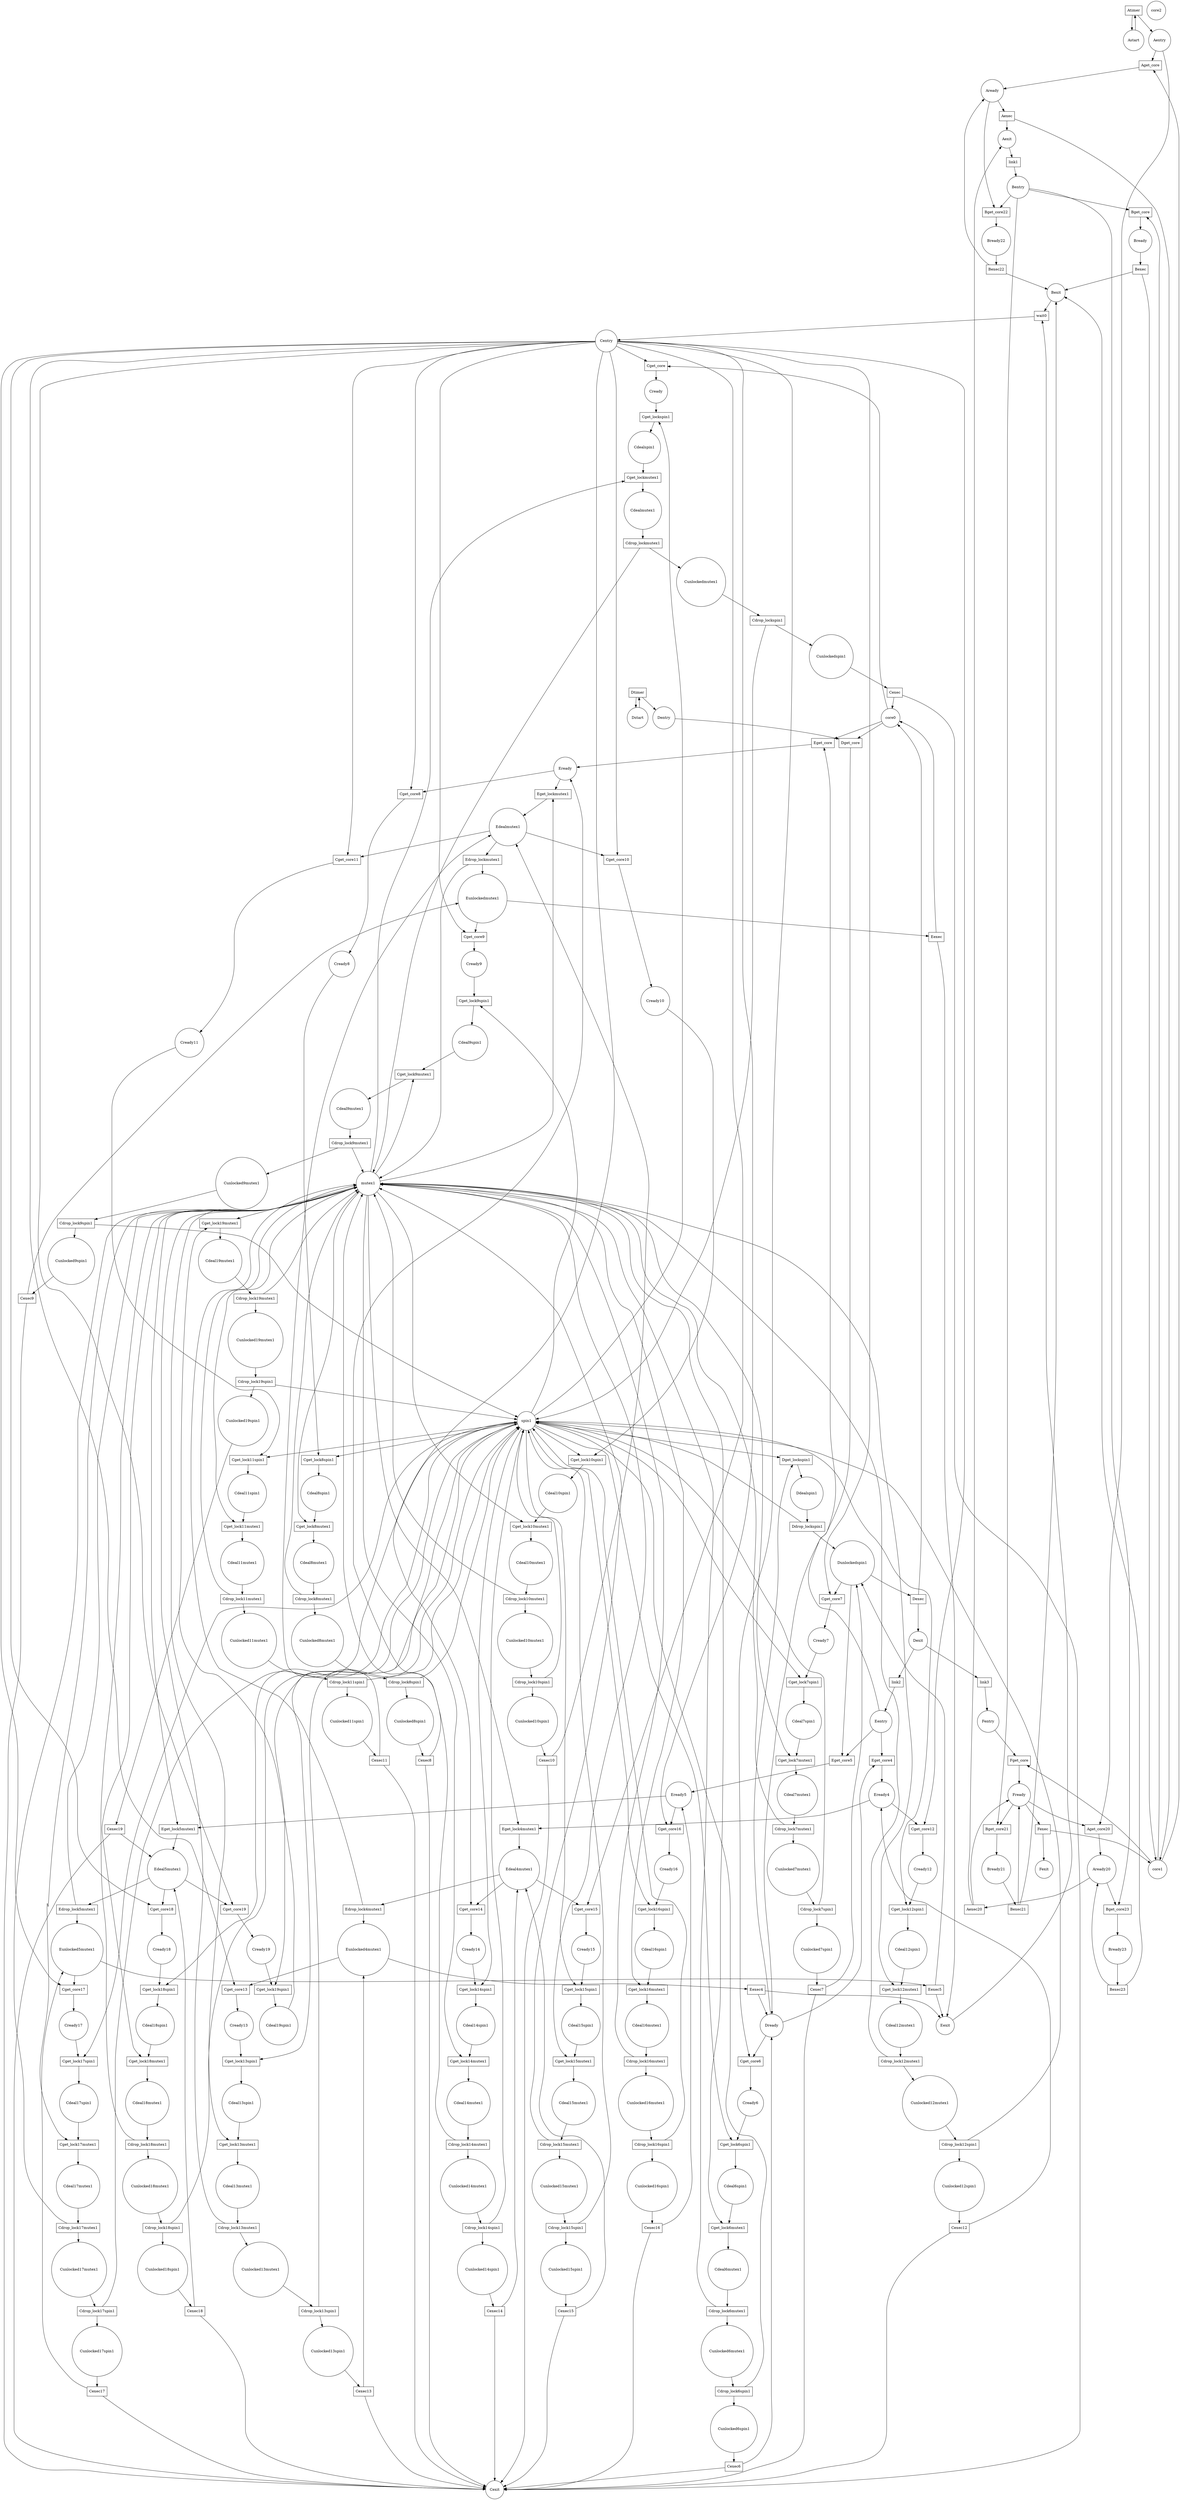 digraph G {
name="";
Aentry [label=Aentry, shape=circle];
Aget_core [label=Aget_core, shape=box];
Aready [label=Aready, shape=circle];
Aexec [label=Aexec, shape=box];
Aexit [label=Aexit, shape=circle];
Bentry [label=Bentry, shape=circle];
Bget_core [label=Bget_core, shape=box];
Bready [label=Bready, shape=circle];
Bexec [label=Bexec, shape=box];
Bexit [label=Bexit, shape=circle];
Centry [label=Centry, shape=circle];
Cget_core [label=Cget_core, shape=box];
Cready [label=Cready, shape=circle];
Cexec [label=Cexec, shape=box];
Cexit [label=Cexit, shape=circle];
Cget_lockspin1 [label=Cget_lockspin1, shape=box];
Cdealspin1 [label=Cdealspin1, shape=circle];
Cget_lockmutex1 [label=Cget_lockmutex1, shape=box];
Cdealmutex1 [label=Cdealmutex1, shape=circle];
Cdrop_lockmutex1 [label=Cdrop_lockmutex1, shape=box];
Cunlockedmutex1 [label=Cunlockedmutex1, shape=circle];
Cdrop_lockspin1 [label=Cdrop_lockspin1, shape=box];
Cunlockedspin1 [label=Cunlockedspin1, shape=circle];
Dentry [label=Dentry, shape=circle];
Dget_core [label=Dget_core, shape=box];
Dready [label=Dready, shape=circle];
Dexec [label=Dexec, shape=box];
Dexit [label=Dexit, shape=circle];
Dget_lockspin1 [label=Dget_lockspin1, shape=box];
Ddealspin1 [label=Ddealspin1, shape=circle];
Ddrop_lockspin1 [label=Ddrop_lockspin1, shape=box];
Dunlockedspin1 [label=Dunlockedspin1, shape=circle];
Eentry [label=Eentry, shape=circle];
Eget_core [label=Eget_core, shape=box];
Eready [label=Eready, shape=circle];
Eexec [label=Eexec, shape=box];
Eexit [label=Eexit, shape=circle];
Eget_lockmutex1 [label=Eget_lockmutex1, shape=box];
Edealmutex1 [label=Edealmutex1, shape=circle];
Edrop_lockmutex1 [label=Edrop_lockmutex1, shape=box];
Eunlockedmutex1 [label=Eunlockedmutex1, shape=circle];
Fentry [label=Fentry, shape=circle];
Fget_core [label=Fget_core, shape=box];
Fready [label=Fready, shape=circle];
Fexec [label=Fexec, shape=box];
Fexit [label=Fexit, shape=circle];
wait0 [label=wait0, shape=box];
Astart [label=Astart, shape=circle];
Atimer [label=Atimer, shape=box];
link1 [label=link1, shape=box];
Dstart [label=Dstart, shape=circle];
Dtimer [label=Dtimer, shape=box];
link2 [label=link2, shape=box];
link3 [label=link3, shape=box];
core0 [label=core0, shape=circle];
core1 [label=core1, shape=circle];
core2 [label=core2, shape=circle];
mutex1 [label=mutex1, shape=circle];
spin1 [label=spin1, shape=circle];
Eget_core4 [label=Eget_core4, shape=box];
Eready4 [label=Eready4, shape=circle];
Eexec4 [label=Eexec4, shape=box];
Eget_lock4mutex1 [label=Eget_lock4mutex1, shape=box];
Edeal4mutex1 [label=Edeal4mutex1, shape=circle];
Edrop_lock4mutex1 [label=Edrop_lock4mutex1, shape=box];
Eunlocked4mutex1 [label=Eunlocked4mutex1, shape=circle];
Eget_core5 [label=Eget_core5, shape=box];
Eready5 [label=Eready5, shape=circle];
Eexec5 [label=Eexec5, shape=box];
Eget_lock5mutex1 [label=Eget_lock5mutex1, shape=box];
Edeal5mutex1 [label=Edeal5mutex1, shape=circle];
Edrop_lock5mutex1 [label=Edrop_lock5mutex1, shape=box];
Eunlocked5mutex1 [label=Eunlocked5mutex1, shape=circle];
Cget_core6 [label=Cget_core6, shape=box];
Cready6 [label=Cready6, shape=circle];
Cexec6 [label=Cexec6, shape=box];
Cget_lock6spin1 [label=Cget_lock6spin1, shape=box];
Cdeal6spin1 [label=Cdeal6spin1, shape=circle];
Cget_lock6mutex1 [label=Cget_lock6mutex1, shape=box];
Cdeal6mutex1 [label=Cdeal6mutex1, shape=circle];
Cdrop_lock6mutex1 [label=Cdrop_lock6mutex1, shape=box];
Cunlocked6mutex1 [label=Cunlocked6mutex1, shape=circle];
Cdrop_lock6spin1 [label=Cdrop_lock6spin1, shape=box];
Cunlocked6spin1 [label=Cunlocked6spin1, shape=circle];
Cget_core7 [label=Cget_core7, shape=box];
Cready7 [label=Cready7, shape=circle];
Cexec7 [label=Cexec7, shape=box];
Cget_lock7spin1 [label=Cget_lock7spin1, shape=box];
Cdeal7spin1 [label=Cdeal7spin1, shape=circle];
Cget_lock7mutex1 [label=Cget_lock7mutex1, shape=box];
Cdeal7mutex1 [label=Cdeal7mutex1, shape=circle];
Cdrop_lock7mutex1 [label=Cdrop_lock7mutex1, shape=box];
Cunlocked7mutex1 [label=Cunlocked7mutex1, shape=circle];
Cdrop_lock7spin1 [label=Cdrop_lock7spin1, shape=box];
Cunlocked7spin1 [label=Cunlocked7spin1, shape=circle];
Cget_core8 [label=Cget_core8, shape=box];
Cready8 [label=Cready8, shape=circle];
Cexec8 [label=Cexec8, shape=box];
Cget_lock8spin1 [label=Cget_lock8spin1, shape=box];
Cdeal8spin1 [label=Cdeal8spin1, shape=circle];
Cget_lock8mutex1 [label=Cget_lock8mutex1, shape=box];
Cdeal8mutex1 [label=Cdeal8mutex1, shape=circle];
Cdrop_lock8mutex1 [label=Cdrop_lock8mutex1, shape=box];
Cunlocked8mutex1 [label=Cunlocked8mutex1, shape=circle];
Cdrop_lock8spin1 [label=Cdrop_lock8spin1, shape=box];
Cunlocked8spin1 [label=Cunlocked8spin1, shape=circle];
Cget_core9 [label=Cget_core9, shape=box];
Cready9 [label=Cready9, shape=circle];
Cexec9 [label=Cexec9, shape=box];
Cget_lock9spin1 [label=Cget_lock9spin1, shape=box];
Cdeal9spin1 [label=Cdeal9spin1, shape=circle];
Cget_lock9mutex1 [label=Cget_lock9mutex1, shape=box];
Cdeal9mutex1 [label=Cdeal9mutex1, shape=circle];
Cdrop_lock9mutex1 [label=Cdrop_lock9mutex1, shape=box];
Cunlocked9mutex1 [label=Cunlocked9mutex1, shape=circle];
Cdrop_lock9spin1 [label=Cdrop_lock9spin1, shape=box];
Cunlocked9spin1 [label=Cunlocked9spin1, shape=circle];
Cget_core10 [label=Cget_core10, shape=box];
Cready10 [label=Cready10, shape=circle];
Cexec10 [label=Cexec10, shape=box];
Cget_lock10spin1 [label=Cget_lock10spin1, shape=box];
Cdeal10spin1 [label=Cdeal10spin1, shape=circle];
Cget_lock10mutex1 [label=Cget_lock10mutex1, shape=box];
Cdeal10mutex1 [label=Cdeal10mutex1, shape=circle];
Cdrop_lock10mutex1 [label=Cdrop_lock10mutex1, shape=box];
Cunlocked10mutex1 [label=Cunlocked10mutex1, shape=circle];
Cdrop_lock10spin1 [label=Cdrop_lock10spin1, shape=box];
Cunlocked10spin1 [label=Cunlocked10spin1, shape=circle];
Cget_core11 [label=Cget_core11, shape=box];
Cready11 [label=Cready11, shape=circle];
Cexec11 [label=Cexec11, shape=box];
Cget_lock11spin1 [label=Cget_lock11spin1, shape=box];
Cdeal11spin1 [label=Cdeal11spin1, shape=circle];
Cget_lock11mutex1 [label=Cget_lock11mutex1, shape=box];
Cdeal11mutex1 [label=Cdeal11mutex1, shape=circle];
Cdrop_lock11mutex1 [label=Cdrop_lock11mutex1, shape=box];
Cunlocked11mutex1 [label=Cunlocked11mutex1, shape=circle];
Cdrop_lock11spin1 [label=Cdrop_lock11spin1, shape=box];
Cunlocked11spin1 [label=Cunlocked11spin1, shape=circle];
Cget_core12 [label=Cget_core12, shape=box];
Cready12 [label=Cready12, shape=circle];
Cexec12 [label=Cexec12, shape=box];
Cget_lock12spin1 [label=Cget_lock12spin1, shape=box];
Cdeal12spin1 [label=Cdeal12spin1, shape=circle];
Cget_lock12mutex1 [label=Cget_lock12mutex1, shape=box];
Cdeal12mutex1 [label=Cdeal12mutex1, shape=circle];
Cdrop_lock12mutex1 [label=Cdrop_lock12mutex1, shape=box];
Cunlocked12mutex1 [label=Cunlocked12mutex1, shape=circle];
Cdrop_lock12spin1 [label=Cdrop_lock12spin1, shape=box];
Cunlocked12spin1 [label=Cunlocked12spin1, shape=circle];
Cget_core13 [label=Cget_core13, shape=box];
Cready13 [label=Cready13, shape=circle];
Cexec13 [label=Cexec13, shape=box];
Cget_lock13spin1 [label=Cget_lock13spin1, shape=box];
Cdeal13spin1 [label=Cdeal13spin1, shape=circle];
Cget_lock13mutex1 [label=Cget_lock13mutex1, shape=box];
Cdeal13mutex1 [label=Cdeal13mutex1, shape=circle];
Cdrop_lock13mutex1 [label=Cdrop_lock13mutex1, shape=box];
Cunlocked13mutex1 [label=Cunlocked13mutex1, shape=circle];
Cdrop_lock13spin1 [label=Cdrop_lock13spin1, shape=box];
Cunlocked13spin1 [label=Cunlocked13spin1, shape=circle];
Cget_core14 [label=Cget_core14, shape=box];
Cready14 [label=Cready14, shape=circle];
Cexec14 [label=Cexec14, shape=box];
Cget_lock14spin1 [label=Cget_lock14spin1, shape=box];
Cdeal14spin1 [label=Cdeal14spin1, shape=circle];
Cget_lock14mutex1 [label=Cget_lock14mutex1, shape=box];
Cdeal14mutex1 [label=Cdeal14mutex1, shape=circle];
Cdrop_lock14mutex1 [label=Cdrop_lock14mutex1, shape=box];
Cunlocked14mutex1 [label=Cunlocked14mutex1, shape=circle];
Cdrop_lock14spin1 [label=Cdrop_lock14spin1, shape=box];
Cunlocked14spin1 [label=Cunlocked14spin1, shape=circle];
Cget_core15 [label=Cget_core15, shape=box];
Cready15 [label=Cready15, shape=circle];
Cexec15 [label=Cexec15, shape=box];
Cget_lock15spin1 [label=Cget_lock15spin1, shape=box];
Cdeal15spin1 [label=Cdeal15spin1, shape=circle];
Cget_lock15mutex1 [label=Cget_lock15mutex1, shape=box];
Cdeal15mutex1 [label=Cdeal15mutex1, shape=circle];
Cdrop_lock15mutex1 [label=Cdrop_lock15mutex1, shape=box];
Cunlocked15mutex1 [label=Cunlocked15mutex1, shape=circle];
Cdrop_lock15spin1 [label=Cdrop_lock15spin1, shape=box];
Cunlocked15spin1 [label=Cunlocked15spin1, shape=circle];
Cget_core16 [label=Cget_core16, shape=box];
Cready16 [label=Cready16, shape=circle];
Cexec16 [label=Cexec16, shape=box];
Cget_lock16spin1 [label=Cget_lock16spin1, shape=box];
Cdeal16spin1 [label=Cdeal16spin1, shape=circle];
Cget_lock16mutex1 [label=Cget_lock16mutex1, shape=box];
Cdeal16mutex1 [label=Cdeal16mutex1, shape=circle];
Cdrop_lock16mutex1 [label=Cdrop_lock16mutex1, shape=box];
Cunlocked16mutex1 [label=Cunlocked16mutex1, shape=circle];
Cdrop_lock16spin1 [label=Cdrop_lock16spin1, shape=box];
Cunlocked16spin1 [label=Cunlocked16spin1, shape=circle];
Cget_core17 [label=Cget_core17, shape=box];
Cready17 [label=Cready17, shape=circle];
Cexec17 [label=Cexec17, shape=box];
Cget_lock17spin1 [label=Cget_lock17spin1, shape=box];
Cdeal17spin1 [label=Cdeal17spin1, shape=circle];
Cget_lock17mutex1 [label=Cget_lock17mutex1, shape=box];
Cdeal17mutex1 [label=Cdeal17mutex1, shape=circle];
Cdrop_lock17mutex1 [label=Cdrop_lock17mutex1, shape=box];
Cunlocked17mutex1 [label=Cunlocked17mutex1, shape=circle];
Cdrop_lock17spin1 [label=Cdrop_lock17spin1, shape=box];
Cunlocked17spin1 [label=Cunlocked17spin1, shape=circle];
Cget_core18 [label=Cget_core18, shape=box];
Cready18 [label=Cready18, shape=circle];
Cexec18 [label=Cexec18, shape=box];
Cget_lock18spin1 [label=Cget_lock18spin1, shape=box];
Cdeal18spin1 [label=Cdeal18spin1, shape=circle];
Cget_lock18mutex1 [label=Cget_lock18mutex1, shape=box];
Cdeal18mutex1 [label=Cdeal18mutex1, shape=circle];
Cdrop_lock18mutex1 [label=Cdrop_lock18mutex1, shape=box];
Cunlocked18mutex1 [label=Cunlocked18mutex1, shape=circle];
Cdrop_lock18spin1 [label=Cdrop_lock18spin1, shape=box];
Cunlocked18spin1 [label=Cunlocked18spin1, shape=circle];
Cget_core19 [label=Cget_core19, shape=box];
Cready19 [label=Cready19, shape=circle];
Cexec19 [label=Cexec19, shape=box];
Cget_lock19spin1 [label=Cget_lock19spin1, shape=box];
Cdeal19spin1 [label=Cdeal19spin1, shape=circle];
Cget_lock19mutex1 [label=Cget_lock19mutex1, shape=box];
Cdeal19mutex1 [label=Cdeal19mutex1, shape=circle];
Cdrop_lock19mutex1 [label=Cdrop_lock19mutex1, shape=box];
Cunlocked19mutex1 [label=Cunlocked19mutex1, shape=circle];
Cdrop_lock19spin1 [label=Cdrop_lock19spin1, shape=box];
Cunlocked19spin1 [label=Cunlocked19spin1, shape=circle];
Aget_core20 [label=Aget_core20, shape=box];
Aready20 [label=Aready20, shape=circle];
Aexec20 [label=Aexec20, shape=box];
Bget_core21 [label=Bget_core21, shape=box];
Bready21 [label=Bready21, shape=circle];
Bexec21 [label=Bexec21, shape=box];
Bget_core22 [label=Bget_core22, shape=box];
Bready22 [label=Bready22, shape=circle];
Bexec22 [label=Bexec22, shape=box];
Bget_core23 [label=Bget_core23, shape=box];
Bready23 [label=Bready23, shape=circle];
Bexec23 [label=Bexec23, shape=box];
Aentry->Aget_core  [label=""];
Aget_core->Aready  [label=""];
Aexec->Aexit  [label=""];
Aready->Aexec  [label=""];
Bentry->Bget_core  [label=""];
Bget_core->Bready  [label=""];
Bexec->Bexit  [label=""];
Bready->Bexec  [label=""];
Centry->Cget_core  [label=""];
Cget_core->Cready  [label=""];
Cexec->Cexit  [label=""];
Cready->Cget_lockspin1  [label=""];
Cget_lockspin1->Cdealspin1  [label=""];
Cdealspin1->Cget_lockmutex1  [label=""];
Cget_lockmutex1->Cdealmutex1  [label=""];
Cdealmutex1->Cdrop_lockmutex1  [label=""];
Cdrop_lockmutex1->Cunlockedmutex1  [label=""];
Cunlockedmutex1->Cdrop_lockspin1  [label=""];
Cdrop_lockspin1->Cunlockedspin1  [label=""];
Cunlockedspin1->Cexec  [label=""];
Dentry->Dget_core  [label=""];
Dget_core->Dready  [label=""];
Dexec->Dexit  [label=""];
Dready->Dget_lockspin1  [label=""];
Dget_lockspin1->Ddealspin1  [label=""];
Ddealspin1->Ddrop_lockspin1  [label=""];
Ddrop_lockspin1->Dunlockedspin1  [label=""];
Dunlockedspin1->Dexec  [label=""];
Eentry->Eget_core  [label=""];
Eget_core->Eready  [label=""];
Eexec->Eexit  [label=""];
Eready->Eget_lockmutex1  [label=""];
Eget_lockmutex1->Edealmutex1  [label=""];
Edealmutex1->Edrop_lockmutex1  [label=""];
Edrop_lockmutex1->Eunlockedmutex1  [label=""];
Eunlockedmutex1->Eexec  [label=""];
Fentry->Fget_core  [label=""];
Fget_core->Fready  [label=""];
Fexec->Fexit  [label=""];
Fready->Fexec  [label=""];
Astart->Atimer  [label=""];
Atimer->Astart  [label=""];
Atimer->Aentry  [label=""];
Aexit->link1  [label=""];
link1->Bentry  [label=""];
Bexit->wait0  [label=""];
Dstart->Dtimer  [label=""];
Dtimer->Dstart  [label=""];
Dtimer->Dentry  [label=""];
Dexit->link2  [label=""];
link2->Eentry  [label=""];
Dexit->link3  [label=""];
link3->Fentry  [label=""];
Eexit->wait0  [label=""];
wait0->Centry  [label=""];
core1->Aget_core  [label=""];
Aexec->core1  [label=""];
core1->Bget_core  [label=""];
Bexec->core1  [label=""];
core0->Cget_core  [label=""];
Cexec->core0  [label=""];
core0->Dget_core  [label=""];
Dexec->core0  [label=""];
core0->Eget_core  [label=""];
Eexec->core0  [label=""];
core1->Fget_core  [label=""];
Fexec->core1  [label=""];
Eentry->Eget_core4  [label=""];
Dready->Eget_core4  [label=""];
Eget_core4->Eready4  [label=""];
Eexec4->Eexit  [label=""];
Eexec4->Dready  [label=""];
Eready4->Eget_lock4mutex1  [label=""];
Eget_lock4mutex1->Edeal4mutex1  [label=""];
Edeal4mutex1->Edrop_lock4mutex1  [label=""];
Edrop_lock4mutex1->Eunlocked4mutex1  [label=""];
Eunlocked4mutex1->Eexec4  [label=""];
Eentry->Eget_core5  [label=""];
Dunlockedspin1->Eget_core5  [label=""];
Eget_core5->Eready5  [label=""];
Eexec5->Eexit  [label=""];
Eexec5->Dunlockedspin1  [label=""];
Eready5->Eget_lock5mutex1  [label=""];
Eget_lock5mutex1->Edeal5mutex1  [label=""];
Edeal5mutex1->Edrop_lock5mutex1  [label=""];
Edrop_lock5mutex1->Eunlocked5mutex1  [label=""];
Eunlocked5mutex1->Eexec5  [label=""];
Centry->Cget_core6  [label=""];
Dready->Cget_core6  [label=""];
Cget_core6->Cready6  [label=""];
Cexec6->Cexit  [label=""];
Cexec6->Dready  [label=""];
Cready6->Cget_lock6spin1  [label=""];
Cget_lock6spin1->Cdeal6spin1  [label=""];
Cdeal6spin1->Cget_lock6mutex1  [label=""];
Cget_lock6mutex1->Cdeal6mutex1  [label=""];
Cdeal6mutex1->Cdrop_lock6mutex1  [label=""];
Cdrop_lock6mutex1->Cunlocked6mutex1  [label=""];
Cunlocked6mutex1->Cdrop_lock6spin1  [label=""];
Cdrop_lock6spin1->Cunlocked6spin1  [label=""];
Cunlocked6spin1->Cexec6  [label=""];
Centry->Cget_core7  [label=""];
Dunlockedspin1->Cget_core7  [label=""];
Cget_core7->Cready7  [label=""];
Cexec7->Cexit  [label=""];
Cexec7->Dunlockedspin1  [label=""];
Cready7->Cget_lock7spin1  [label=""];
Cget_lock7spin1->Cdeal7spin1  [label=""];
Cdeal7spin1->Cget_lock7mutex1  [label=""];
Cget_lock7mutex1->Cdeal7mutex1  [label=""];
Cdeal7mutex1->Cdrop_lock7mutex1  [label=""];
Cdrop_lock7mutex1->Cunlocked7mutex1  [label=""];
Cunlocked7mutex1->Cdrop_lock7spin1  [label=""];
Cdrop_lock7spin1->Cunlocked7spin1  [label=""];
Cunlocked7spin1->Cexec7  [label=""];
Centry->Cget_core8  [label=""];
Eready->Cget_core8  [label=""];
Cget_core8->Cready8  [label=""];
Cexec8->Cexit  [label=""];
Cexec8->Eready  [label=""];
Cready8->Cget_lock8spin1  [label=""];
Cget_lock8spin1->Cdeal8spin1  [label=""];
Cdeal8spin1->Cget_lock8mutex1  [label=""];
Cget_lock8mutex1->Cdeal8mutex1  [label=""];
Cdeal8mutex1->Cdrop_lock8mutex1  [label=""];
Cdrop_lock8mutex1->Cunlocked8mutex1  [label=""];
Cunlocked8mutex1->Cdrop_lock8spin1  [label=""];
Cdrop_lock8spin1->Cunlocked8spin1  [label=""];
Cunlocked8spin1->Cexec8  [label=""];
Centry->Cget_core9  [label=""];
Eunlockedmutex1->Cget_core9  [label=""];
Cget_core9->Cready9  [label=""];
Cexec9->Cexit  [label=""];
Cexec9->Eunlockedmutex1  [label=""];
Cready9->Cget_lock9spin1  [label=""];
Cget_lock9spin1->Cdeal9spin1  [label=""];
Cdeal9spin1->Cget_lock9mutex1  [label=""];
Cget_lock9mutex1->Cdeal9mutex1  [label=""];
Cdeal9mutex1->Cdrop_lock9mutex1  [label=""];
Cdrop_lock9mutex1->Cunlocked9mutex1  [label=""];
Cunlocked9mutex1->Cdrop_lock9spin1  [label=""];
Cdrop_lock9spin1->Cunlocked9spin1  [label=""];
Cunlocked9spin1->Cexec9  [label=""];
Centry->Cget_core10  [label=""];
Edealmutex1->Cget_core10  [label=""];
Cget_core10->Cready10  [label=""];
Cexec10->Cexit  [label=""];
Cexec10->Edealmutex1  [label=""];
Cready10->Cget_lock10spin1  [label=""];
Cget_lock10spin1->Cdeal10spin1  [label=""];
Cdeal10spin1->Cget_lock10mutex1  [label=""];
Cget_lock10mutex1->Cdeal10mutex1  [label=""];
Cdeal10mutex1->Cdrop_lock10mutex1  [label=""];
Cdrop_lock10mutex1->Cunlocked10mutex1  [label=""];
Cunlocked10mutex1->Cdrop_lock10spin1  [label=""];
Cdrop_lock10spin1->Cunlocked10spin1  [label=""];
Cunlocked10spin1->Cexec10  [label=""];
Centry->Cget_core11  [label=""];
Edealmutex1->Cget_core11  [label=""];
Cget_core11->Cready11  [label=""];
Cexec11->Cexit  [label=""];
Cexec11->Edealmutex1  [label=""];
Cready11->Cget_lock11spin1  [label=""];
Cget_lock11spin1->Cdeal11spin1  [label=""];
Cdeal11spin1->Cget_lock11mutex1  [label=""];
Cget_lock11mutex1->Cdeal11mutex1  [label=""];
Cdeal11mutex1->Cdrop_lock11mutex1  [label=""];
Cdrop_lock11mutex1->Cunlocked11mutex1  [label=""];
Cunlocked11mutex1->Cdrop_lock11spin1  [label=""];
Cdrop_lock11spin1->Cunlocked11spin1  [label=""];
Cunlocked11spin1->Cexec11  [label=""];
Centry->Cget_core12  [label=""];
Eready4->Cget_core12  [label=""];
Cget_core12->Cready12  [label=""];
Cexec12->Cexit  [label=""];
Cexec12->Eready4  [label=""];
Cready12->Cget_lock12spin1  [label=""];
Cget_lock12spin1->Cdeal12spin1  [label=""];
Cdeal12spin1->Cget_lock12mutex1  [label=""];
Cget_lock12mutex1->Cdeal12mutex1  [label=""];
Cdeal12mutex1->Cdrop_lock12mutex1  [label=""];
Cdrop_lock12mutex1->Cunlocked12mutex1  [label=""];
Cunlocked12mutex1->Cdrop_lock12spin1  [label=""];
Cdrop_lock12spin1->Cunlocked12spin1  [label=""];
Cunlocked12spin1->Cexec12  [label=""];
Centry->Cget_core13  [label=""];
Eunlocked4mutex1->Cget_core13  [label=""];
Cget_core13->Cready13  [label=""];
Cexec13->Cexit  [label=""];
Cexec13->Eunlocked4mutex1  [label=""];
Cready13->Cget_lock13spin1  [label=""];
Cget_lock13spin1->Cdeal13spin1  [label=""];
Cdeal13spin1->Cget_lock13mutex1  [label=""];
Cget_lock13mutex1->Cdeal13mutex1  [label=""];
Cdeal13mutex1->Cdrop_lock13mutex1  [label=""];
Cdrop_lock13mutex1->Cunlocked13mutex1  [label=""];
Cunlocked13mutex1->Cdrop_lock13spin1  [label=""];
Cdrop_lock13spin1->Cunlocked13spin1  [label=""];
Cunlocked13spin1->Cexec13  [label=""];
Centry->Cget_core14  [label=""];
Edeal4mutex1->Cget_core14  [label=""];
Cget_core14->Cready14  [label=""];
Cexec14->Cexit  [label=""];
Cexec14->Edeal4mutex1  [label=""];
Cready14->Cget_lock14spin1  [label=""];
Cget_lock14spin1->Cdeal14spin1  [label=""];
Cdeal14spin1->Cget_lock14mutex1  [label=""];
Cget_lock14mutex1->Cdeal14mutex1  [label=""];
Cdeal14mutex1->Cdrop_lock14mutex1  [label=""];
Cdrop_lock14mutex1->Cunlocked14mutex1  [label=""];
Cunlocked14mutex1->Cdrop_lock14spin1  [label=""];
Cdrop_lock14spin1->Cunlocked14spin1  [label=""];
Cunlocked14spin1->Cexec14  [label=""];
Centry->Cget_core15  [label=""];
Edeal4mutex1->Cget_core15  [label=""];
Cget_core15->Cready15  [label=""];
Cexec15->Cexit  [label=""];
Cexec15->Edeal4mutex1  [label=""];
Cready15->Cget_lock15spin1  [label=""];
Cget_lock15spin1->Cdeal15spin1  [label=""];
Cdeal15spin1->Cget_lock15mutex1  [label=""];
Cget_lock15mutex1->Cdeal15mutex1  [label=""];
Cdeal15mutex1->Cdrop_lock15mutex1  [label=""];
Cdrop_lock15mutex1->Cunlocked15mutex1  [label=""];
Cunlocked15mutex1->Cdrop_lock15spin1  [label=""];
Cdrop_lock15spin1->Cunlocked15spin1  [label=""];
Cunlocked15spin1->Cexec15  [label=""];
Centry->Cget_core16  [label=""];
Eready5->Cget_core16  [label=""];
Cget_core16->Cready16  [label=""];
Cexec16->Cexit  [label=""];
Cexec16->Eready5  [label=""];
Cready16->Cget_lock16spin1  [label=""];
Cget_lock16spin1->Cdeal16spin1  [label=""];
Cdeal16spin1->Cget_lock16mutex1  [label=""];
Cget_lock16mutex1->Cdeal16mutex1  [label=""];
Cdeal16mutex1->Cdrop_lock16mutex1  [label=""];
Cdrop_lock16mutex1->Cunlocked16mutex1  [label=""];
Cunlocked16mutex1->Cdrop_lock16spin1  [label=""];
Cdrop_lock16spin1->Cunlocked16spin1  [label=""];
Cunlocked16spin1->Cexec16  [label=""];
Centry->Cget_core17  [label=""];
Eunlocked5mutex1->Cget_core17  [label=""];
Cget_core17->Cready17  [label=""];
Cexec17->Cexit  [label=""];
Cexec17->Eunlocked5mutex1  [label=""];
Cready17->Cget_lock17spin1  [label=""];
Cget_lock17spin1->Cdeal17spin1  [label=""];
Cdeal17spin1->Cget_lock17mutex1  [label=""];
Cget_lock17mutex1->Cdeal17mutex1  [label=""];
Cdeal17mutex1->Cdrop_lock17mutex1  [label=""];
Cdrop_lock17mutex1->Cunlocked17mutex1  [label=""];
Cunlocked17mutex1->Cdrop_lock17spin1  [label=""];
Cdrop_lock17spin1->Cunlocked17spin1  [label=""];
Cunlocked17spin1->Cexec17  [label=""];
Centry->Cget_core18  [label=""];
Edeal5mutex1->Cget_core18  [label=""];
Cget_core18->Cready18  [label=""];
Cexec18->Cexit  [label=""];
Cexec18->Edeal5mutex1  [label=""];
Cready18->Cget_lock18spin1  [label=""];
Cget_lock18spin1->Cdeal18spin1  [label=""];
Cdeal18spin1->Cget_lock18mutex1  [label=""];
Cget_lock18mutex1->Cdeal18mutex1  [label=""];
Cdeal18mutex1->Cdrop_lock18mutex1  [label=""];
Cdrop_lock18mutex1->Cunlocked18mutex1  [label=""];
Cunlocked18mutex1->Cdrop_lock18spin1  [label=""];
Cdrop_lock18spin1->Cunlocked18spin1  [label=""];
Cunlocked18spin1->Cexec18  [label=""];
Centry->Cget_core19  [label=""];
Edeal5mutex1->Cget_core19  [label=""];
Cget_core19->Cready19  [label=""];
Cexec19->Cexit  [label=""];
Cexec19->Edeal5mutex1  [label=""];
Cready19->Cget_lock19spin1  [label=""];
Cget_lock19spin1->Cdeal19spin1  [label=""];
Cdeal19spin1->Cget_lock19mutex1  [label=""];
Cget_lock19mutex1->Cdeal19mutex1  [label=""];
Cdeal19mutex1->Cdrop_lock19mutex1  [label=""];
Cdrop_lock19mutex1->Cunlocked19mutex1  [label=""];
Cunlocked19mutex1->Cdrop_lock19spin1  [label=""];
Cdrop_lock19spin1->Cunlocked19spin1  [label=""];
Cunlocked19spin1->Cexec19  [label=""];
Aentry->Aget_core20  [label=""];
Fready->Aget_core20  [label=""];
Aget_core20->Aready20  [label=""];
Aexec20->Aexit  [label=""];
Aexec20->Fready  [label=""];
Aready20->Aexec20  [label=""];
Bentry->Bget_core21  [label=""];
Fready->Bget_core21  [label=""];
Bget_core21->Bready21  [label=""];
Bexec21->Bexit  [label=""];
Bexec21->Fready  [label=""];
Bready21->Bexec21  [label=""];
Bentry->Bget_core22  [label=""];
Aready->Bget_core22  [label=""];
Bget_core22->Bready22  [label=""];
Bexec22->Bexit  [label=""];
Bexec22->Aready  [label=""];
Bready22->Bexec22  [label=""];
Bentry->Bget_core23  [label=""];
Aready20->Bget_core23  [label=""];
Bget_core23->Bready23  [label=""];
Bexec23->Bexit  [label=""];
Bexec23->Aready20  [label=""];
Bready23->Bexec23  [label=""];
spin1->Cget_lockspin1  [label=""];
Cdrop_lockspin1->spin1  [label=""];
mutex1->Cget_lockmutex1  [label=""];
Cdrop_lockmutex1->mutex1  [label=""];
spin1->Cget_lock6spin1  [label=""];
Cdrop_lock6spin1->spin1  [label=""];
mutex1->Cget_lock6mutex1  [label=""];
Cdrop_lock6mutex1->mutex1  [label=""];
spin1->Cget_lock7spin1  [label=""];
Cdrop_lock7spin1->spin1  [label=""];
mutex1->Cget_lock7mutex1  [label=""];
Cdrop_lock7mutex1->mutex1  [label=""];
spin1->Cget_lock8spin1  [label=""];
Cdrop_lock8spin1->spin1  [label=""];
mutex1->Cget_lock8mutex1  [label=""];
Cdrop_lock8mutex1->mutex1  [label=""];
spin1->Cget_lock9spin1  [label=""];
Cdrop_lock9spin1->spin1  [label=""];
mutex1->Cget_lock9mutex1  [label=""];
Cdrop_lock9mutex1->mutex1  [label=""];
spin1->Cget_lock10spin1  [label=""];
Cdrop_lock10spin1->spin1  [label=""];
mutex1->Cget_lock10mutex1  [label=""];
Cdrop_lock10mutex1->mutex1  [label=""];
spin1->Cget_lock11spin1  [label=""];
Cdrop_lock11spin1->spin1  [label=""];
mutex1->Cget_lock11mutex1  [label=""];
Cdrop_lock11mutex1->mutex1  [label=""];
spin1->Cget_lock12spin1  [label=""];
Cdrop_lock12spin1->spin1  [label=""];
mutex1->Cget_lock12mutex1  [label=""];
Cdrop_lock12mutex1->mutex1  [label=""];
spin1->Cget_lock13spin1  [label=""];
Cdrop_lock13spin1->spin1  [label=""];
mutex1->Cget_lock13mutex1  [label=""];
Cdrop_lock13mutex1->mutex1  [label=""];
spin1->Cget_lock14spin1  [label=""];
Cdrop_lock14spin1->spin1  [label=""];
mutex1->Cget_lock14mutex1  [label=""];
Cdrop_lock14mutex1->mutex1  [label=""];
spin1->Cget_lock15spin1  [label=""];
Cdrop_lock15spin1->spin1  [label=""];
mutex1->Cget_lock15mutex1  [label=""];
Cdrop_lock15mutex1->mutex1  [label=""];
spin1->Cget_lock16spin1  [label=""];
Cdrop_lock16spin1->spin1  [label=""];
mutex1->Cget_lock16mutex1  [label=""];
Cdrop_lock16mutex1->mutex1  [label=""];
spin1->Cget_lock17spin1  [label=""];
Cdrop_lock17spin1->spin1  [label=""];
mutex1->Cget_lock17mutex1  [label=""];
Cdrop_lock17mutex1->mutex1  [label=""];
spin1->Cget_lock18spin1  [label=""];
Cdrop_lock18spin1->spin1  [label=""];
mutex1->Cget_lock18mutex1  [label=""];
Cdrop_lock18mutex1->mutex1  [label=""];
spin1->Cget_lock19spin1  [label=""];
Cdrop_lock19spin1->spin1  [label=""];
mutex1->Cget_lock19mutex1  [label=""];
Cdrop_lock19mutex1->mutex1  [label=""];
spin1->Dget_lockspin1  [label=""];
Ddrop_lockspin1->spin1  [label=""];
mutex1->Eget_lockmutex1  [label=""];
Edrop_lockmutex1->mutex1  [label=""];
mutex1->Eget_lock4mutex1  [label=""];
Edrop_lock4mutex1->mutex1  [label=""];
mutex1->Eget_lock5mutex1  [label=""];
Edrop_lock5mutex1->mutex1  [label=""];
}
